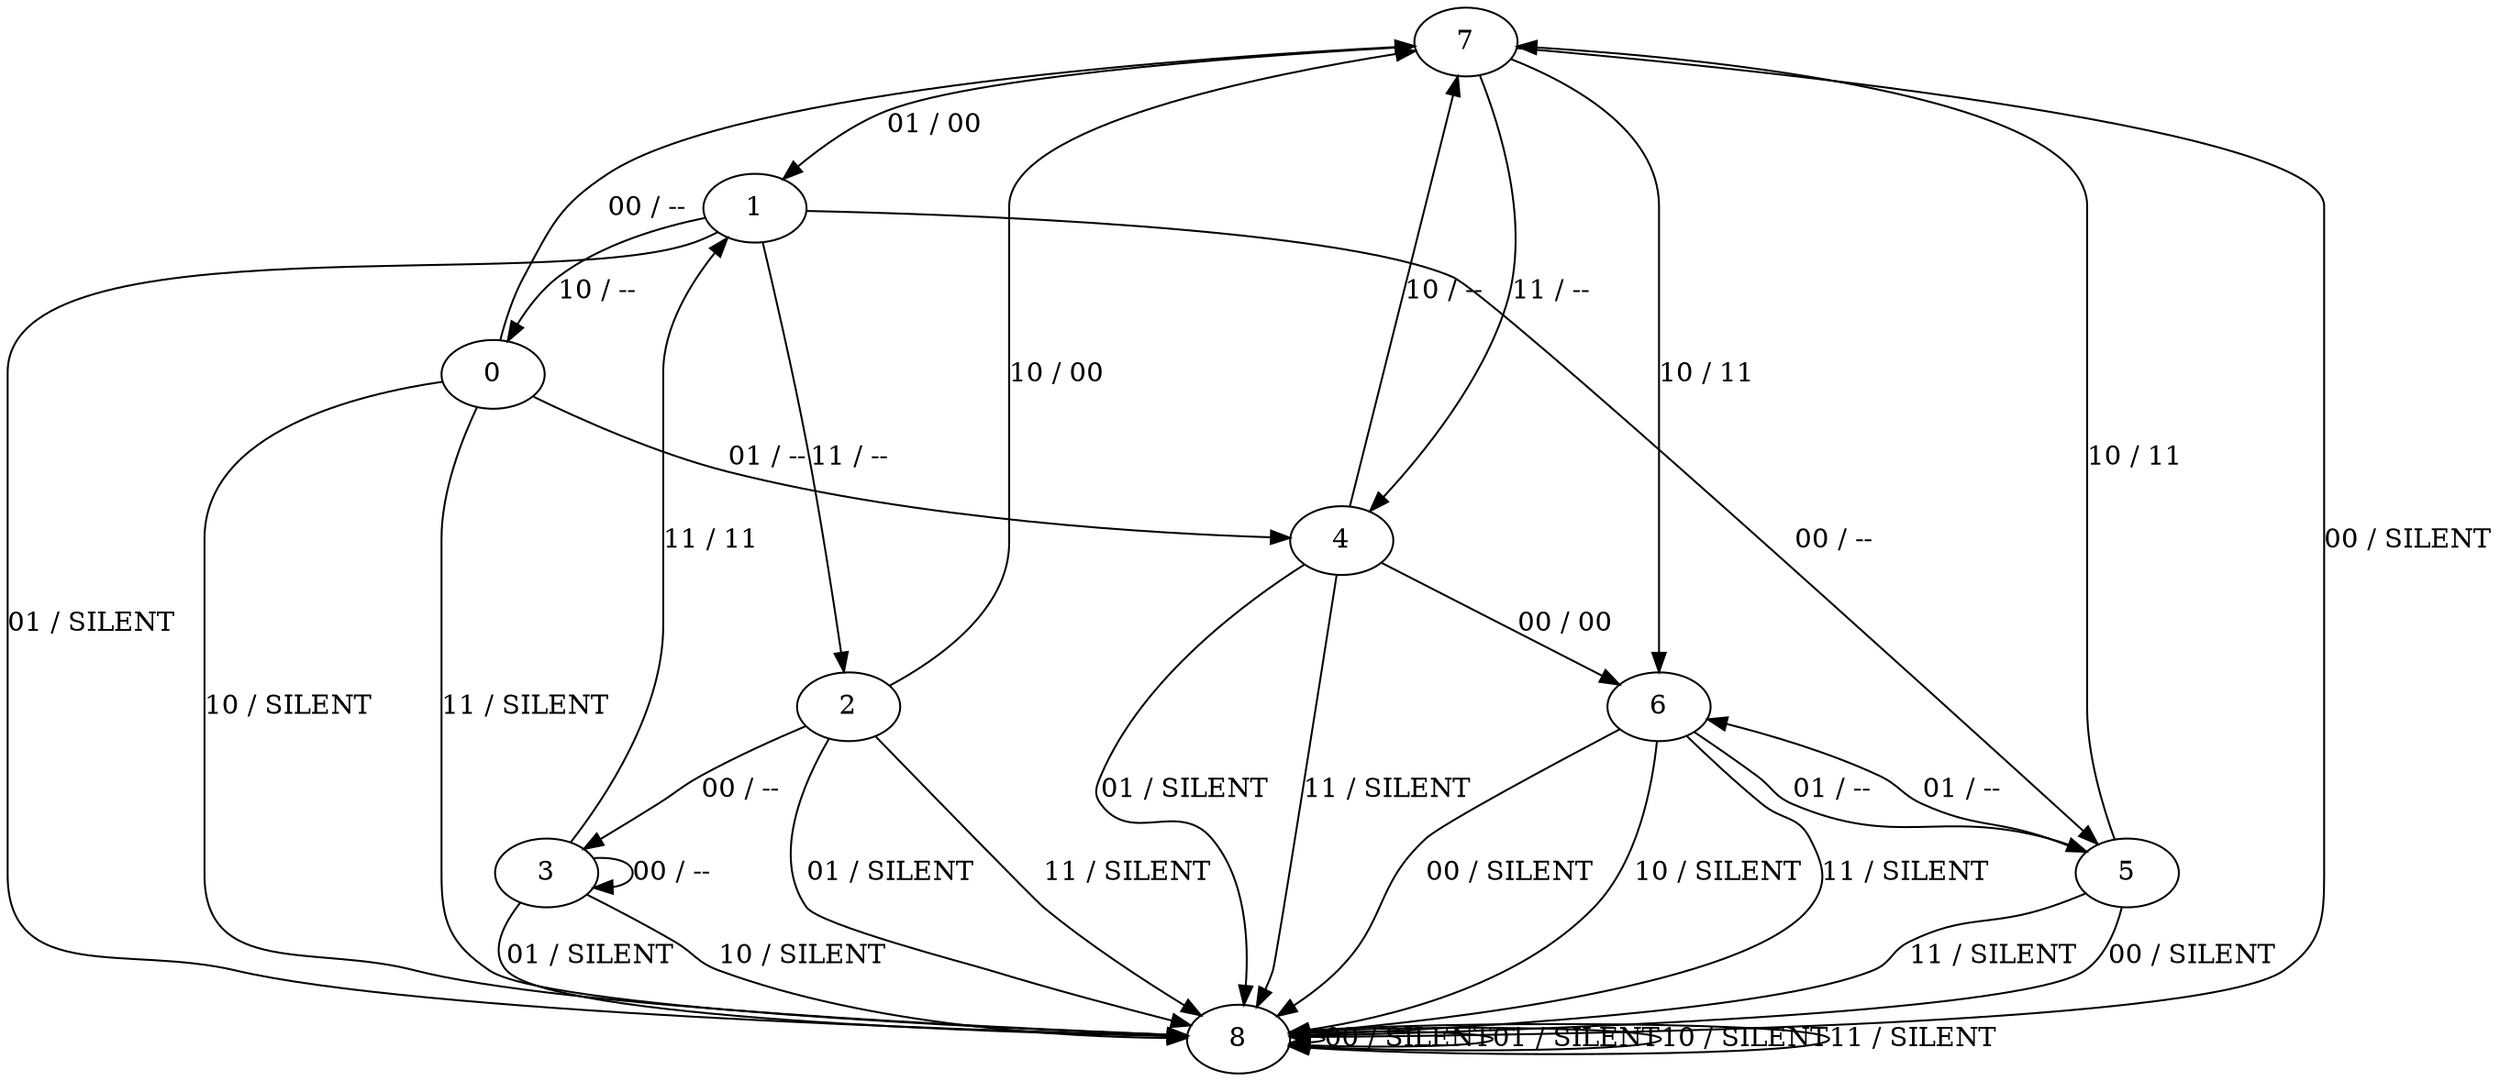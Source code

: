 digraph {
7
0
1
2
3
4
5
6
8
7 -> 8 [label="00 / SILENT"]
7 -> 1 [label="01 / 00"]
7 -> 6 [label="10 / 11"]
7 -> 4 [label="11 / --"]
0 -> 7 [label="00 / --"]
0 -> 4 [label="01 / --"]
0 -> 8 [label="10 / SILENT"]
0 -> 8 [label="11 / SILENT"]
1 -> 5 [label="00 / --"]
1 -> 8 [label="01 / SILENT"]
1 -> 0 [label="10 / --"]
1 -> 2 [label="11 / --"]
2 -> 3 [label="00 / --"]
2 -> 8 [label="01 / SILENT"]
2 -> 7 [label="10 / 00"]
2 -> 8 [label="11 / SILENT"]
3 -> 3 [label="00 / --"]
3 -> 8 [label="01 / SILENT"]
3 -> 8 [label="10 / SILENT"]
3 -> 1 [label="11 / 11"]
4 -> 6 [label="00 / 00"]
4 -> 8 [label="01 / SILENT"]
4 -> 7 [label="10 / --"]
4 -> 8 [label="11 / SILENT"]
5 -> 8 [label="00 / SILENT"]
5 -> 6 [label="01 / --"]
5 -> 7 [label="10 / 11"]
5 -> 8 [label="11 / SILENT"]
6 -> 8 [label="00 / SILENT"]
6 -> 5 [label="01 / --"]
6 -> 8 [label="10 / SILENT"]
6 -> 8 [label="11 / SILENT"]
8 -> 8 [label="00 / SILENT"]
8 -> 8 [label="01 / SILENT"]
8 -> 8 [label="10 / SILENT"]
8 -> 8 [label="11 / SILENT"]
}
